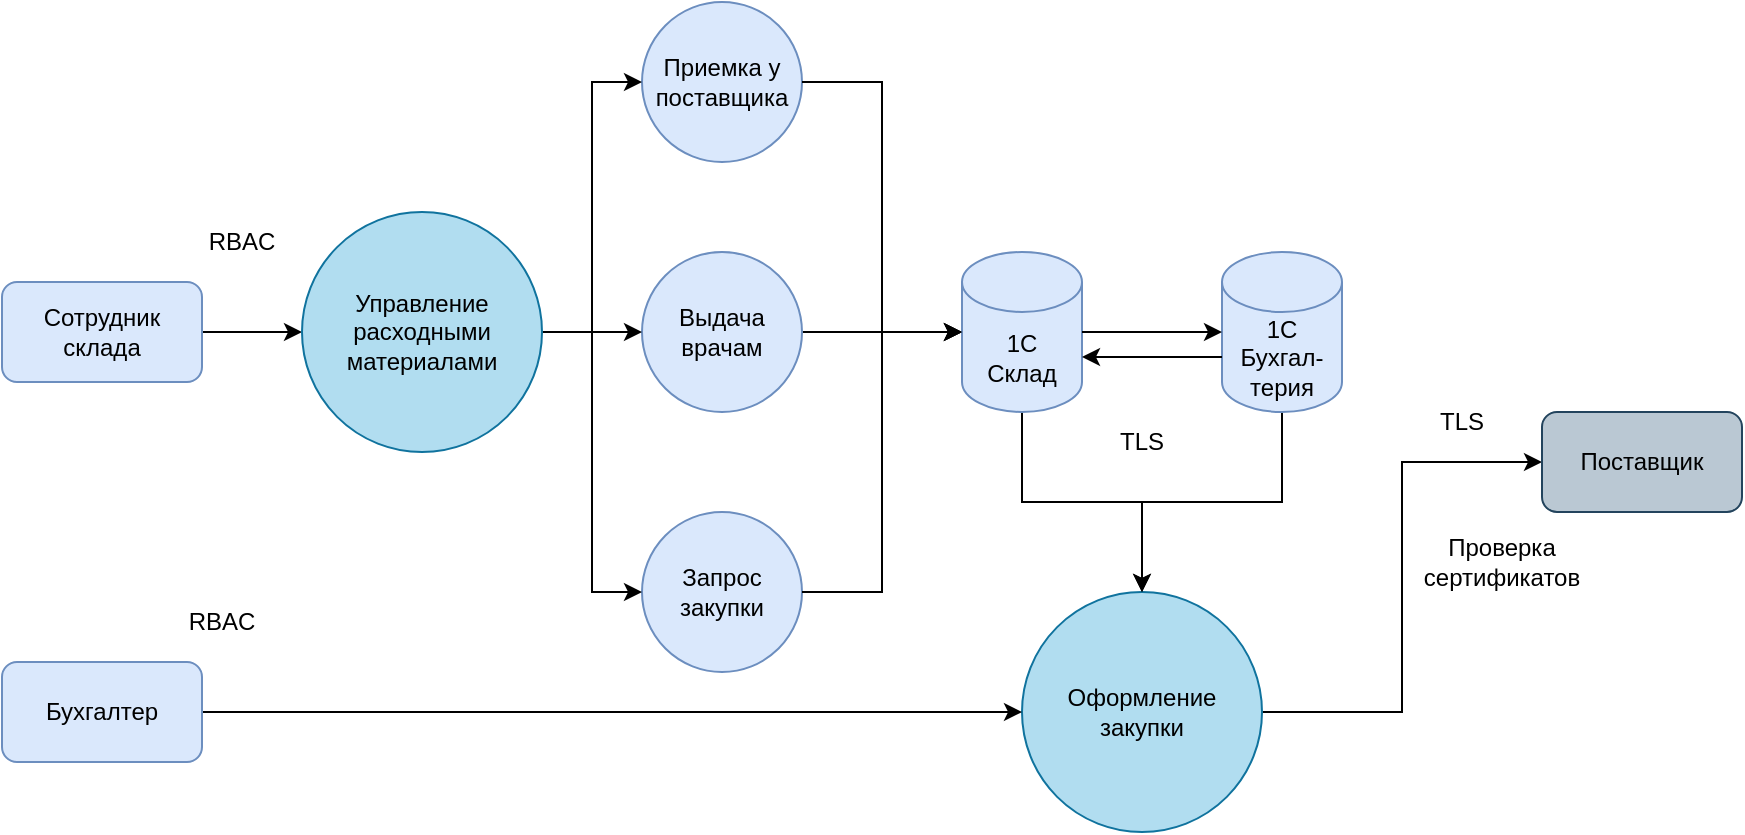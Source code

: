 <mxfile version="24.6.1" type="device">
  <diagram id="j7dFkcUSVooc9uaJ0whe" name="Страница — 1">
    <mxGraphModel dx="2261" dy="907" grid="1" gridSize="10" guides="1" tooltips="1" connect="1" arrows="1" fold="1" page="1" pageScale="1" pageWidth="827" pageHeight="1169" math="0" shadow="0">
      <root>
        <mxCell id="0" />
        <mxCell id="1" parent="0" />
        <mxCell id="H-q5mmJRq7t8FiAnypWv-14" style="edgeStyle=orthogonalEdgeStyle;rounded=0;orthogonalLoop=1;jettySize=auto;html=1;" parent="1" source="bGz-X8p7ZjzK_3Z1EWp2-1" target="H-q5mmJRq7t8FiAnypWv-13" edge="1">
          <mxGeometry relative="1" as="geometry" />
        </mxCell>
        <mxCell id="bGz-X8p7ZjzK_3Z1EWp2-1" value="Сотрудник склада" style="html=1;dashed=0;whiteSpace=wrap;rounded=1;fillColor=#dae8fc;strokeColor=#6c8ebf;" parent="1" vertex="1">
          <mxGeometry x="-270" y="445" width="100" height="50" as="geometry" />
        </mxCell>
        <mxCell id="mAf2hF6kueHj58Dgh2Kh-16" style="edgeStyle=orthogonalEdgeStyle;rounded=0;orthogonalLoop=1;jettySize=auto;html=1;entryX=0;entryY=0.5;entryDx=0;entryDy=0;" parent="1" source="oXsoxgpbhRBD6eQuQ7Ib-1" target="mAf2hF6kueHj58Dgh2Kh-15" edge="1">
          <mxGeometry relative="1" as="geometry" />
        </mxCell>
        <mxCell id="oXsoxgpbhRBD6eQuQ7Ib-1" value="Оформление закупки" style="ellipse;whiteSpace=wrap;html=1;aspect=fixed;fillColor=#b1ddf0;strokeColor=#10739e;" parent="1" vertex="1">
          <mxGeometry x="240" y="600" width="120" height="120" as="geometry" />
        </mxCell>
        <mxCell id="mAf2hF6kueHj58Dgh2Kh-12" style="edgeStyle=orthogonalEdgeStyle;rounded=0;orthogonalLoop=1;jettySize=auto;html=1;" parent="1" source="oXsoxgpbhRBD6eQuQ7Ib-2" target="oXsoxgpbhRBD6eQuQ7Ib-1" edge="1">
          <mxGeometry relative="1" as="geometry" />
        </mxCell>
        <mxCell id="oXsoxgpbhRBD6eQuQ7Ib-2" value="Бухгалтер" style="html=1;dashed=0;whiteSpace=wrap;rounded=1;fillColor=#dae8fc;strokeColor=#6c8ebf;" parent="1" vertex="1">
          <mxGeometry x="-270" y="635" width="100" height="50" as="geometry" />
        </mxCell>
        <mxCell id="H-q5mmJRq7t8FiAnypWv-4" value="Приемка у поставщика" style="ellipse;whiteSpace=wrap;html=1;aspect=fixed;fillColor=#dae8fc;strokeColor=#6c8ebf;" parent="1" vertex="1">
          <mxGeometry x="50" y="305" width="80" height="80" as="geometry" />
        </mxCell>
        <mxCell id="mAf2hF6kueHj58Dgh2Kh-4" style="edgeStyle=orthogonalEdgeStyle;rounded=0;orthogonalLoop=1;jettySize=auto;html=1;" parent="1" source="H-q5mmJRq7t8FiAnypWv-6" target="mAf2hF6kueHj58Dgh2Kh-2" edge="1">
          <mxGeometry relative="1" as="geometry" />
        </mxCell>
        <mxCell id="H-q5mmJRq7t8FiAnypWv-6" value="Выдача врачам" style="ellipse;whiteSpace=wrap;html=1;aspect=fixed;fillColor=#dae8fc;strokeColor=#6c8ebf;" parent="1" vertex="1">
          <mxGeometry x="50" y="430" width="80" height="80" as="geometry" />
        </mxCell>
        <mxCell id="H-q5mmJRq7t8FiAnypWv-10" value="Запрос закупки" style="ellipse;whiteSpace=wrap;html=1;aspect=fixed;fillColor=#dae8fc;strokeColor=#6c8ebf;" parent="1" vertex="1">
          <mxGeometry x="50" y="560" width="80" height="80" as="geometry" />
        </mxCell>
        <mxCell id="H-q5mmJRq7t8FiAnypWv-15" style="edgeStyle=orthogonalEdgeStyle;rounded=0;orthogonalLoop=1;jettySize=auto;html=1;entryX=0;entryY=0.5;entryDx=0;entryDy=0;" parent="1" source="H-q5mmJRq7t8FiAnypWv-13" target="H-q5mmJRq7t8FiAnypWv-6" edge="1">
          <mxGeometry relative="1" as="geometry" />
        </mxCell>
        <mxCell id="H-q5mmJRq7t8FiAnypWv-16" style="edgeStyle=orthogonalEdgeStyle;rounded=0;orthogonalLoop=1;jettySize=auto;html=1;entryX=0;entryY=0.5;entryDx=0;entryDy=0;" parent="1" source="H-q5mmJRq7t8FiAnypWv-13" target="H-q5mmJRq7t8FiAnypWv-4" edge="1">
          <mxGeometry relative="1" as="geometry" />
        </mxCell>
        <mxCell id="H-q5mmJRq7t8FiAnypWv-17" style="edgeStyle=orthogonalEdgeStyle;rounded=0;orthogonalLoop=1;jettySize=auto;html=1;entryX=0;entryY=0.5;entryDx=0;entryDy=0;" parent="1" source="H-q5mmJRq7t8FiAnypWv-13" target="H-q5mmJRq7t8FiAnypWv-10" edge="1">
          <mxGeometry relative="1" as="geometry" />
        </mxCell>
        <mxCell id="H-q5mmJRq7t8FiAnypWv-13" value="Управление расходными материалами" style="ellipse;whiteSpace=wrap;html=1;aspect=fixed;fillColor=#b1ddf0;strokeColor=#10739e;" parent="1" vertex="1">
          <mxGeometry x="-120" y="410" width="120" height="120" as="geometry" />
        </mxCell>
        <mxCell id="mAf2hF6kueHj58Dgh2Kh-14" style="edgeStyle=orthogonalEdgeStyle;rounded=0;orthogonalLoop=1;jettySize=auto;html=1;entryX=0.5;entryY=0;entryDx=0;entryDy=0;" parent="1" source="mAf2hF6kueHj58Dgh2Kh-1" target="oXsoxgpbhRBD6eQuQ7Ib-1" edge="1">
          <mxGeometry relative="1" as="geometry" />
        </mxCell>
        <mxCell id="mAf2hF6kueHj58Dgh2Kh-1" value="1С Бухгал-терия" style="shape=cylinder3;whiteSpace=wrap;html=1;boundedLbl=1;backgroundOutline=1;size=15;fillColor=#dae8fc;strokeColor=#6c8ebf;" parent="1" vertex="1">
          <mxGeometry x="340" y="430" width="60" height="80" as="geometry" />
        </mxCell>
        <mxCell id="mAf2hF6kueHj58Dgh2Kh-13" style="edgeStyle=orthogonalEdgeStyle;rounded=0;orthogonalLoop=1;jettySize=auto;html=1;" parent="1" source="mAf2hF6kueHj58Dgh2Kh-2" target="oXsoxgpbhRBD6eQuQ7Ib-1" edge="1">
          <mxGeometry relative="1" as="geometry" />
        </mxCell>
        <mxCell id="mAf2hF6kueHj58Dgh2Kh-2" value="1С &lt;br&gt;Склад" style="shape=cylinder3;whiteSpace=wrap;html=1;boundedLbl=1;backgroundOutline=1;size=15;fillColor=#dae8fc;strokeColor=#6c8ebf;" parent="1" vertex="1">
          <mxGeometry x="210" y="430" width="60" height="80" as="geometry" />
        </mxCell>
        <mxCell id="mAf2hF6kueHj58Dgh2Kh-3" style="edgeStyle=orthogonalEdgeStyle;rounded=0;orthogonalLoop=1;jettySize=auto;html=1;entryX=0;entryY=0.5;entryDx=0;entryDy=0;entryPerimeter=0;" parent="1" source="H-q5mmJRq7t8FiAnypWv-4" target="mAf2hF6kueHj58Dgh2Kh-2" edge="1">
          <mxGeometry relative="1" as="geometry" />
        </mxCell>
        <mxCell id="mAf2hF6kueHj58Dgh2Kh-5" style="edgeStyle=orthogonalEdgeStyle;rounded=0;orthogonalLoop=1;jettySize=auto;html=1;entryX=0;entryY=0.5;entryDx=0;entryDy=0;entryPerimeter=0;" parent="1" source="H-q5mmJRq7t8FiAnypWv-10" target="mAf2hF6kueHj58Dgh2Kh-2" edge="1">
          <mxGeometry relative="1" as="geometry" />
        </mxCell>
        <mxCell id="mAf2hF6kueHj58Dgh2Kh-6" style="edgeStyle=orthogonalEdgeStyle;rounded=0;orthogonalLoop=1;jettySize=auto;html=1;entryX=0;entryY=0.5;entryDx=0;entryDy=0;entryPerimeter=0;" parent="1" source="mAf2hF6kueHj58Dgh2Kh-2" target="mAf2hF6kueHj58Dgh2Kh-1" edge="1">
          <mxGeometry relative="1" as="geometry" />
        </mxCell>
        <mxCell id="mAf2hF6kueHj58Dgh2Kh-7" style="edgeStyle=orthogonalEdgeStyle;rounded=0;orthogonalLoop=1;jettySize=auto;html=1;entryX=1;entryY=0;entryDx=0;entryDy=52.5;entryPerimeter=0;exitX=0;exitY=0;exitDx=0;exitDy=52.5;exitPerimeter=0;" parent="1" source="mAf2hF6kueHj58Dgh2Kh-1" target="mAf2hF6kueHj58Dgh2Kh-2" edge="1">
          <mxGeometry relative="1" as="geometry">
            <mxPoint x="320" y="680" as="sourcePoint" />
            <mxPoint x="350" y="480" as="targetPoint" />
          </mxGeometry>
        </mxCell>
        <mxCell id="mAf2hF6kueHj58Dgh2Kh-15" value="Поставщик" style="html=1;dashed=0;whiteSpace=wrap;rounded=1;fillColor=#bac8d3;strokeColor=#23445d;" parent="1" vertex="1">
          <mxGeometry x="500" y="510" width="100" height="50" as="geometry" />
        </mxCell>
        <mxCell id="UhI0LGEWN5PWAAE2ESkb-1" value="TLS" style="text;html=1;align=center;verticalAlign=middle;whiteSpace=wrap;rounded=0;" vertex="1" parent="1">
          <mxGeometry x="430" y="500" width="60" height="30" as="geometry" />
        </mxCell>
        <mxCell id="UhI0LGEWN5PWAAE2ESkb-2" value="TLS" style="text;html=1;align=center;verticalAlign=middle;whiteSpace=wrap;rounded=0;" vertex="1" parent="1">
          <mxGeometry x="270" y="510" width="60" height="30" as="geometry" />
        </mxCell>
        <mxCell id="UhI0LGEWN5PWAAE2ESkb-3" value="RBAC" style="text;html=1;align=center;verticalAlign=middle;whiteSpace=wrap;rounded=0;" vertex="1" parent="1">
          <mxGeometry x="-180" y="410" width="60" height="30" as="geometry" />
        </mxCell>
        <mxCell id="UhI0LGEWN5PWAAE2ESkb-4" value="RBAC" style="text;html=1;align=center;verticalAlign=middle;whiteSpace=wrap;rounded=0;" vertex="1" parent="1">
          <mxGeometry x="-190" y="600" width="60" height="30" as="geometry" />
        </mxCell>
        <mxCell id="UhI0LGEWN5PWAAE2ESkb-5" value="Проверка сертификатов" style="text;html=1;align=center;verticalAlign=middle;whiteSpace=wrap;rounded=0;" vertex="1" parent="1">
          <mxGeometry x="450" y="570" width="60" height="30" as="geometry" />
        </mxCell>
      </root>
    </mxGraphModel>
  </diagram>
</mxfile>
